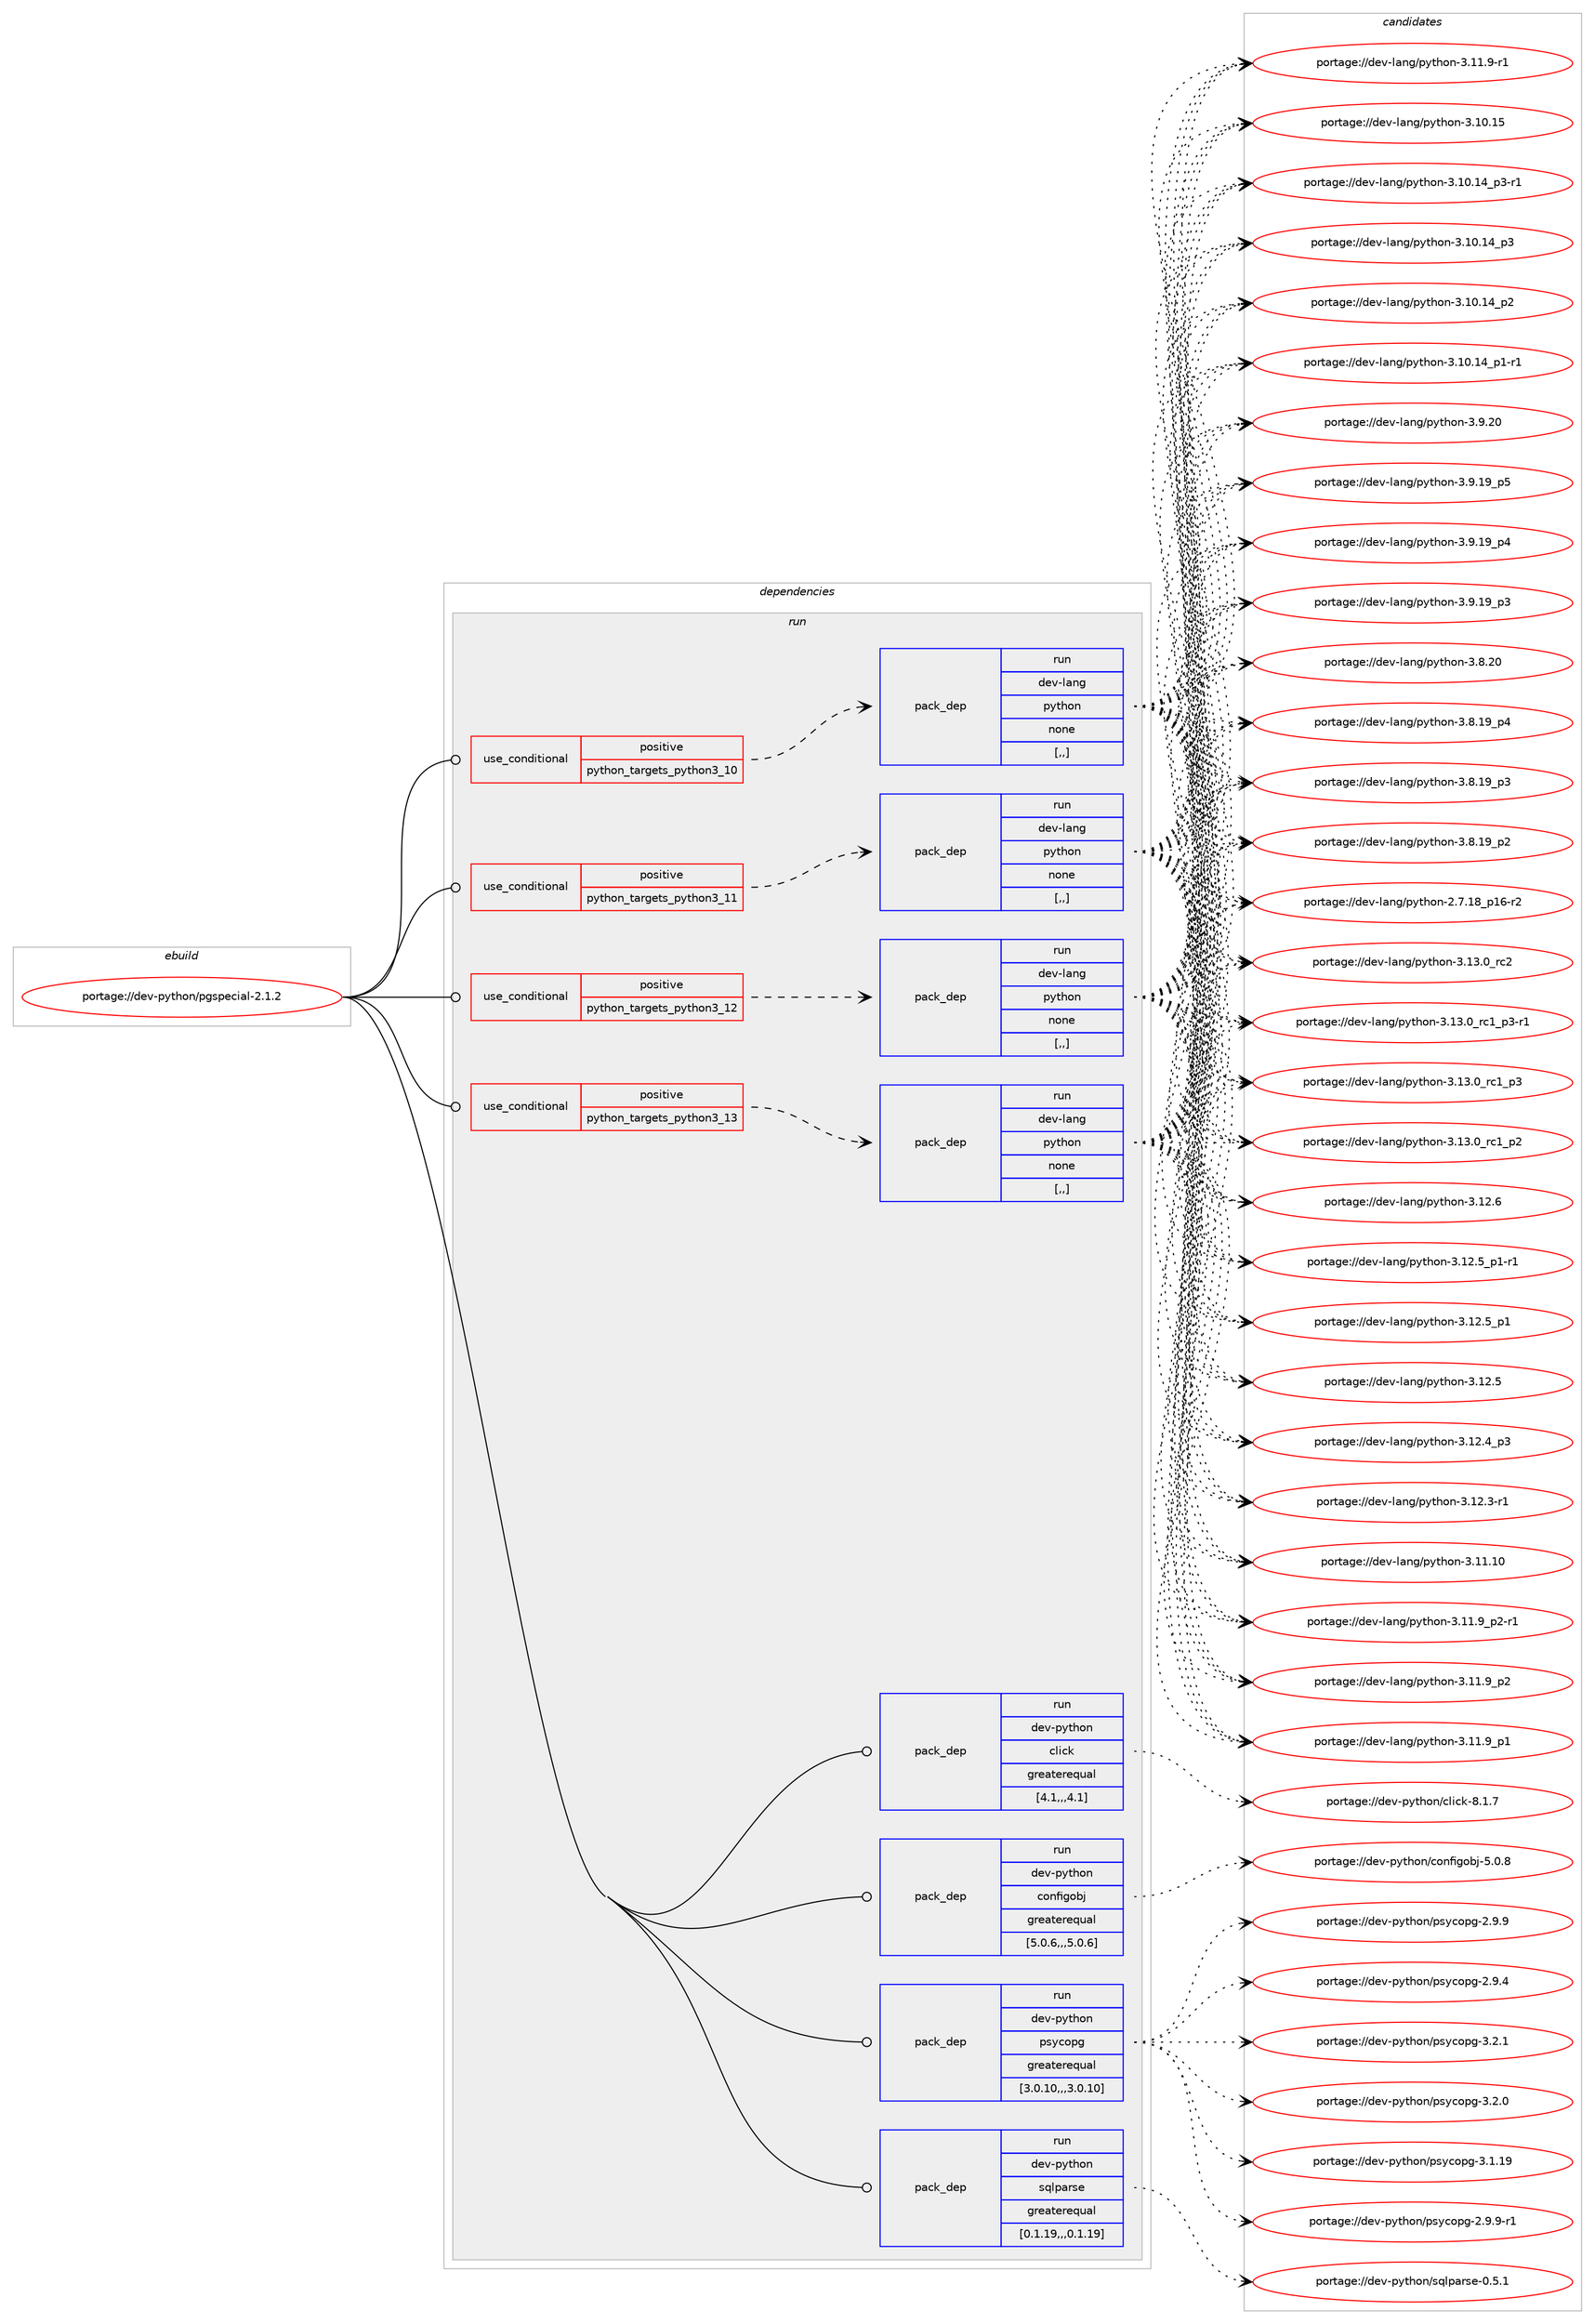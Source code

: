 digraph prolog {

# *************
# Graph options
# *************

newrank=true;
concentrate=true;
compound=true;
graph [rankdir=LR,fontname=Helvetica,fontsize=10,ranksep=1.5];#, ranksep=2.5, nodesep=0.2];
edge  [arrowhead=vee];
node  [fontname=Helvetica,fontsize=10];

# **********
# The ebuild
# **********

subgraph cluster_leftcol {
color=gray;
label=<<i>ebuild</i>>;
id [label="portage://dev-python/pgspecial-2.1.2", color=red, width=4, href="../dev-python/pgspecial-2.1.2.svg"];
}

# ****************
# The dependencies
# ****************

subgraph cluster_midcol {
color=gray;
label=<<i>dependencies</i>>;
subgraph cluster_compile {
fillcolor="#eeeeee";
style=filled;
label=<<i>compile</i>>;
}
subgraph cluster_compileandrun {
fillcolor="#eeeeee";
style=filled;
label=<<i>compile and run</i>>;
}
subgraph cluster_run {
fillcolor="#eeeeee";
style=filled;
label=<<i>run</i>>;
subgraph cond166264 {
dependency648629 [label=<<TABLE BORDER="0" CELLBORDER="1" CELLSPACING="0" CELLPADDING="4"><TR><TD ROWSPAN="3" CELLPADDING="10">use_conditional</TD></TR><TR><TD>positive</TD></TR><TR><TD>python_targets_python3_10</TD></TR></TABLE>>, shape=none, color=red];
subgraph pack477544 {
dependency648630 [label=<<TABLE BORDER="0" CELLBORDER="1" CELLSPACING="0" CELLPADDING="4" WIDTH="220"><TR><TD ROWSPAN="6" CELLPADDING="30">pack_dep</TD></TR><TR><TD WIDTH="110">run</TD></TR><TR><TD>dev-lang</TD></TR><TR><TD>python</TD></TR><TR><TD>none</TD></TR><TR><TD>[,,]</TD></TR></TABLE>>, shape=none, color=blue];
}
dependency648629:e -> dependency648630:w [weight=20,style="dashed",arrowhead="vee"];
}
id:e -> dependency648629:w [weight=20,style="solid",arrowhead="odot"];
subgraph cond166265 {
dependency648631 [label=<<TABLE BORDER="0" CELLBORDER="1" CELLSPACING="0" CELLPADDING="4"><TR><TD ROWSPAN="3" CELLPADDING="10">use_conditional</TD></TR><TR><TD>positive</TD></TR><TR><TD>python_targets_python3_11</TD></TR></TABLE>>, shape=none, color=red];
subgraph pack477545 {
dependency648632 [label=<<TABLE BORDER="0" CELLBORDER="1" CELLSPACING="0" CELLPADDING="4" WIDTH="220"><TR><TD ROWSPAN="6" CELLPADDING="30">pack_dep</TD></TR><TR><TD WIDTH="110">run</TD></TR><TR><TD>dev-lang</TD></TR><TR><TD>python</TD></TR><TR><TD>none</TD></TR><TR><TD>[,,]</TD></TR></TABLE>>, shape=none, color=blue];
}
dependency648631:e -> dependency648632:w [weight=20,style="dashed",arrowhead="vee"];
}
id:e -> dependency648631:w [weight=20,style="solid",arrowhead="odot"];
subgraph cond166266 {
dependency648633 [label=<<TABLE BORDER="0" CELLBORDER="1" CELLSPACING="0" CELLPADDING="4"><TR><TD ROWSPAN="3" CELLPADDING="10">use_conditional</TD></TR><TR><TD>positive</TD></TR><TR><TD>python_targets_python3_12</TD></TR></TABLE>>, shape=none, color=red];
subgraph pack477546 {
dependency648634 [label=<<TABLE BORDER="0" CELLBORDER="1" CELLSPACING="0" CELLPADDING="4" WIDTH="220"><TR><TD ROWSPAN="6" CELLPADDING="30">pack_dep</TD></TR><TR><TD WIDTH="110">run</TD></TR><TR><TD>dev-lang</TD></TR><TR><TD>python</TD></TR><TR><TD>none</TD></TR><TR><TD>[,,]</TD></TR></TABLE>>, shape=none, color=blue];
}
dependency648633:e -> dependency648634:w [weight=20,style="dashed",arrowhead="vee"];
}
id:e -> dependency648633:w [weight=20,style="solid",arrowhead="odot"];
subgraph cond166267 {
dependency648635 [label=<<TABLE BORDER="0" CELLBORDER="1" CELLSPACING="0" CELLPADDING="4"><TR><TD ROWSPAN="3" CELLPADDING="10">use_conditional</TD></TR><TR><TD>positive</TD></TR><TR><TD>python_targets_python3_13</TD></TR></TABLE>>, shape=none, color=red];
subgraph pack477547 {
dependency648636 [label=<<TABLE BORDER="0" CELLBORDER="1" CELLSPACING="0" CELLPADDING="4" WIDTH="220"><TR><TD ROWSPAN="6" CELLPADDING="30">pack_dep</TD></TR><TR><TD WIDTH="110">run</TD></TR><TR><TD>dev-lang</TD></TR><TR><TD>python</TD></TR><TR><TD>none</TD></TR><TR><TD>[,,]</TD></TR></TABLE>>, shape=none, color=blue];
}
dependency648635:e -> dependency648636:w [weight=20,style="dashed",arrowhead="vee"];
}
id:e -> dependency648635:w [weight=20,style="solid",arrowhead="odot"];
subgraph pack477548 {
dependency648637 [label=<<TABLE BORDER="0" CELLBORDER="1" CELLSPACING="0" CELLPADDING="4" WIDTH="220"><TR><TD ROWSPAN="6" CELLPADDING="30">pack_dep</TD></TR><TR><TD WIDTH="110">run</TD></TR><TR><TD>dev-python</TD></TR><TR><TD>click</TD></TR><TR><TD>greaterequal</TD></TR><TR><TD>[4.1,,,4.1]</TD></TR></TABLE>>, shape=none, color=blue];
}
id:e -> dependency648637:w [weight=20,style="solid",arrowhead="odot"];
subgraph pack477549 {
dependency648638 [label=<<TABLE BORDER="0" CELLBORDER="1" CELLSPACING="0" CELLPADDING="4" WIDTH="220"><TR><TD ROWSPAN="6" CELLPADDING="30">pack_dep</TD></TR><TR><TD WIDTH="110">run</TD></TR><TR><TD>dev-python</TD></TR><TR><TD>configobj</TD></TR><TR><TD>greaterequal</TD></TR><TR><TD>[5.0.6,,,5.0.6]</TD></TR></TABLE>>, shape=none, color=blue];
}
id:e -> dependency648638:w [weight=20,style="solid",arrowhead="odot"];
subgraph pack477550 {
dependency648639 [label=<<TABLE BORDER="0" CELLBORDER="1" CELLSPACING="0" CELLPADDING="4" WIDTH="220"><TR><TD ROWSPAN="6" CELLPADDING="30">pack_dep</TD></TR><TR><TD WIDTH="110">run</TD></TR><TR><TD>dev-python</TD></TR><TR><TD>psycopg</TD></TR><TR><TD>greaterequal</TD></TR><TR><TD>[3.0.10,,,3.0.10]</TD></TR></TABLE>>, shape=none, color=blue];
}
id:e -> dependency648639:w [weight=20,style="solid",arrowhead="odot"];
subgraph pack477551 {
dependency648640 [label=<<TABLE BORDER="0" CELLBORDER="1" CELLSPACING="0" CELLPADDING="4" WIDTH="220"><TR><TD ROWSPAN="6" CELLPADDING="30">pack_dep</TD></TR><TR><TD WIDTH="110">run</TD></TR><TR><TD>dev-python</TD></TR><TR><TD>sqlparse</TD></TR><TR><TD>greaterequal</TD></TR><TR><TD>[0.1.19,,,0.1.19]</TD></TR></TABLE>>, shape=none, color=blue];
}
id:e -> dependency648640:w [weight=20,style="solid",arrowhead="odot"];
}
}

# **************
# The candidates
# **************

subgraph cluster_choices {
rank=same;
color=gray;
label=<<i>candidates</i>>;

subgraph choice477544 {
color=black;
nodesep=1;
choice10010111845108971101034711212111610411111045514649514648951149950 [label="portage://dev-lang/python-3.13.0_rc2", color=red, width=4,href="../dev-lang/python-3.13.0_rc2.svg"];
choice1001011184510897110103471121211161041111104551464951464895114994995112514511449 [label="portage://dev-lang/python-3.13.0_rc1_p3-r1", color=red, width=4,href="../dev-lang/python-3.13.0_rc1_p3-r1.svg"];
choice100101118451089711010347112121116104111110455146495146489511499499511251 [label="portage://dev-lang/python-3.13.0_rc1_p3", color=red, width=4,href="../dev-lang/python-3.13.0_rc1_p3.svg"];
choice100101118451089711010347112121116104111110455146495146489511499499511250 [label="portage://dev-lang/python-3.13.0_rc1_p2", color=red, width=4,href="../dev-lang/python-3.13.0_rc1_p2.svg"];
choice10010111845108971101034711212111610411111045514649504654 [label="portage://dev-lang/python-3.12.6", color=red, width=4,href="../dev-lang/python-3.12.6.svg"];
choice1001011184510897110103471121211161041111104551464950465395112494511449 [label="portage://dev-lang/python-3.12.5_p1-r1", color=red, width=4,href="../dev-lang/python-3.12.5_p1-r1.svg"];
choice100101118451089711010347112121116104111110455146495046539511249 [label="portage://dev-lang/python-3.12.5_p1", color=red, width=4,href="../dev-lang/python-3.12.5_p1.svg"];
choice10010111845108971101034711212111610411111045514649504653 [label="portage://dev-lang/python-3.12.5", color=red, width=4,href="../dev-lang/python-3.12.5.svg"];
choice100101118451089711010347112121116104111110455146495046529511251 [label="portage://dev-lang/python-3.12.4_p3", color=red, width=4,href="../dev-lang/python-3.12.4_p3.svg"];
choice100101118451089711010347112121116104111110455146495046514511449 [label="portage://dev-lang/python-3.12.3-r1", color=red, width=4,href="../dev-lang/python-3.12.3-r1.svg"];
choice1001011184510897110103471121211161041111104551464949464948 [label="portage://dev-lang/python-3.11.10", color=red, width=4,href="../dev-lang/python-3.11.10.svg"];
choice1001011184510897110103471121211161041111104551464949465795112504511449 [label="portage://dev-lang/python-3.11.9_p2-r1", color=red, width=4,href="../dev-lang/python-3.11.9_p2-r1.svg"];
choice100101118451089711010347112121116104111110455146494946579511250 [label="portage://dev-lang/python-3.11.9_p2", color=red, width=4,href="../dev-lang/python-3.11.9_p2.svg"];
choice100101118451089711010347112121116104111110455146494946579511249 [label="portage://dev-lang/python-3.11.9_p1", color=red, width=4,href="../dev-lang/python-3.11.9_p1.svg"];
choice100101118451089711010347112121116104111110455146494946574511449 [label="portage://dev-lang/python-3.11.9-r1", color=red, width=4,href="../dev-lang/python-3.11.9-r1.svg"];
choice1001011184510897110103471121211161041111104551464948464953 [label="portage://dev-lang/python-3.10.15", color=red, width=4,href="../dev-lang/python-3.10.15.svg"];
choice100101118451089711010347112121116104111110455146494846495295112514511449 [label="portage://dev-lang/python-3.10.14_p3-r1", color=red, width=4,href="../dev-lang/python-3.10.14_p3-r1.svg"];
choice10010111845108971101034711212111610411111045514649484649529511251 [label="portage://dev-lang/python-3.10.14_p3", color=red, width=4,href="../dev-lang/python-3.10.14_p3.svg"];
choice10010111845108971101034711212111610411111045514649484649529511250 [label="portage://dev-lang/python-3.10.14_p2", color=red, width=4,href="../dev-lang/python-3.10.14_p2.svg"];
choice100101118451089711010347112121116104111110455146494846495295112494511449 [label="portage://dev-lang/python-3.10.14_p1-r1", color=red, width=4,href="../dev-lang/python-3.10.14_p1-r1.svg"];
choice10010111845108971101034711212111610411111045514657465048 [label="portage://dev-lang/python-3.9.20", color=red, width=4,href="../dev-lang/python-3.9.20.svg"];
choice100101118451089711010347112121116104111110455146574649579511253 [label="portage://dev-lang/python-3.9.19_p5", color=red, width=4,href="../dev-lang/python-3.9.19_p5.svg"];
choice100101118451089711010347112121116104111110455146574649579511252 [label="portage://dev-lang/python-3.9.19_p4", color=red, width=4,href="../dev-lang/python-3.9.19_p4.svg"];
choice100101118451089711010347112121116104111110455146574649579511251 [label="portage://dev-lang/python-3.9.19_p3", color=red, width=4,href="../dev-lang/python-3.9.19_p3.svg"];
choice10010111845108971101034711212111610411111045514656465048 [label="portage://dev-lang/python-3.8.20", color=red, width=4,href="../dev-lang/python-3.8.20.svg"];
choice100101118451089711010347112121116104111110455146564649579511252 [label="portage://dev-lang/python-3.8.19_p4", color=red, width=4,href="../dev-lang/python-3.8.19_p4.svg"];
choice100101118451089711010347112121116104111110455146564649579511251 [label="portage://dev-lang/python-3.8.19_p3", color=red, width=4,href="../dev-lang/python-3.8.19_p3.svg"];
choice100101118451089711010347112121116104111110455146564649579511250 [label="portage://dev-lang/python-3.8.19_p2", color=red, width=4,href="../dev-lang/python-3.8.19_p2.svg"];
choice100101118451089711010347112121116104111110455046554649569511249544511450 [label="portage://dev-lang/python-2.7.18_p16-r2", color=red, width=4,href="../dev-lang/python-2.7.18_p16-r2.svg"];
dependency648630:e -> choice10010111845108971101034711212111610411111045514649514648951149950:w [style=dotted,weight="100"];
dependency648630:e -> choice1001011184510897110103471121211161041111104551464951464895114994995112514511449:w [style=dotted,weight="100"];
dependency648630:e -> choice100101118451089711010347112121116104111110455146495146489511499499511251:w [style=dotted,weight="100"];
dependency648630:e -> choice100101118451089711010347112121116104111110455146495146489511499499511250:w [style=dotted,weight="100"];
dependency648630:e -> choice10010111845108971101034711212111610411111045514649504654:w [style=dotted,weight="100"];
dependency648630:e -> choice1001011184510897110103471121211161041111104551464950465395112494511449:w [style=dotted,weight="100"];
dependency648630:e -> choice100101118451089711010347112121116104111110455146495046539511249:w [style=dotted,weight="100"];
dependency648630:e -> choice10010111845108971101034711212111610411111045514649504653:w [style=dotted,weight="100"];
dependency648630:e -> choice100101118451089711010347112121116104111110455146495046529511251:w [style=dotted,weight="100"];
dependency648630:e -> choice100101118451089711010347112121116104111110455146495046514511449:w [style=dotted,weight="100"];
dependency648630:e -> choice1001011184510897110103471121211161041111104551464949464948:w [style=dotted,weight="100"];
dependency648630:e -> choice1001011184510897110103471121211161041111104551464949465795112504511449:w [style=dotted,weight="100"];
dependency648630:e -> choice100101118451089711010347112121116104111110455146494946579511250:w [style=dotted,weight="100"];
dependency648630:e -> choice100101118451089711010347112121116104111110455146494946579511249:w [style=dotted,weight="100"];
dependency648630:e -> choice100101118451089711010347112121116104111110455146494946574511449:w [style=dotted,weight="100"];
dependency648630:e -> choice1001011184510897110103471121211161041111104551464948464953:w [style=dotted,weight="100"];
dependency648630:e -> choice100101118451089711010347112121116104111110455146494846495295112514511449:w [style=dotted,weight="100"];
dependency648630:e -> choice10010111845108971101034711212111610411111045514649484649529511251:w [style=dotted,weight="100"];
dependency648630:e -> choice10010111845108971101034711212111610411111045514649484649529511250:w [style=dotted,weight="100"];
dependency648630:e -> choice100101118451089711010347112121116104111110455146494846495295112494511449:w [style=dotted,weight="100"];
dependency648630:e -> choice10010111845108971101034711212111610411111045514657465048:w [style=dotted,weight="100"];
dependency648630:e -> choice100101118451089711010347112121116104111110455146574649579511253:w [style=dotted,weight="100"];
dependency648630:e -> choice100101118451089711010347112121116104111110455146574649579511252:w [style=dotted,weight="100"];
dependency648630:e -> choice100101118451089711010347112121116104111110455146574649579511251:w [style=dotted,weight="100"];
dependency648630:e -> choice10010111845108971101034711212111610411111045514656465048:w [style=dotted,weight="100"];
dependency648630:e -> choice100101118451089711010347112121116104111110455146564649579511252:w [style=dotted,weight="100"];
dependency648630:e -> choice100101118451089711010347112121116104111110455146564649579511251:w [style=dotted,weight="100"];
dependency648630:e -> choice100101118451089711010347112121116104111110455146564649579511250:w [style=dotted,weight="100"];
dependency648630:e -> choice100101118451089711010347112121116104111110455046554649569511249544511450:w [style=dotted,weight="100"];
}
subgraph choice477545 {
color=black;
nodesep=1;
choice10010111845108971101034711212111610411111045514649514648951149950 [label="portage://dev-lang/python-3.13.0_rc2", color=red, width=4,href="../dev-lang/python-3.13.0_rc2.svg"];
choice1001011184510897110103471121211161041111104551464951464895114994995112514511449 [label="portage://dev-lang/python-3.13.0_rc1_p3-r1", color=red, width=4,href="../dev-lang/python-3.13.0_rc1_p3-r1.svg"];
choice100101118451089711010347112121116104111110455146495146489511499499511251 [label="portage://dev-lang/python-3.13.0_rc1_p3", color=red, width=4,href="../dev-lang/python-3.13.0_rc1_p3.svg"];
choice100101118451089711010347112121116104111110455146495146489511499499511250 [label="portage://dev-lang/python-3.13.0_rc1_p2", color=red, width=4,href="../dev-lang/python-3.13.0_rc1_p2.svg"];
choice10010111845108971101034711212111610411111045514649504654 [label="portage://dev-lang/python-3.12.6", color=red, width=4,href="../dev-lang/python-3.12.6.svg"];
choice1001011184510897110103471121211161041111104551464950465395112494511449 [label="portage://dev-lang/python-3.12.5_p1-r1", color=red, width=4,href="../dev-lang/python-3.12.5_p1-r1.svg"];
choice100101118451089711010347112121116104111110455146495046539511249 [label="portage://dev-lang/python-3.12.5_p1", color=red, width=4,href="../dev-lang/python-3.12.5_p1.svg"];
choice10010111845108971101034711212111610411111045514649504653 [label="portage://dev-lang/python-3.12.5", color=red, width=4,href="../dev-lang/python-3.12.5.svg"];
choice100101118451089711010347112121116104111110455146495046529511251 [label="portage://dev-lang/python-3.12.4_p3", color=red, width=4,href="../dev-lang/python-3.12.4_p3.svg"];
choice100101118451089711010347112121116104111110455146495046514511449 [label="portage://dev-lang/python-3.12.3-r1", color=red, width=4,href="../dev-lang/python-3.12.3-r1.svg"];
choice1001011184510897110103471121211161041111104551464949464948 [label="portage://dev-lang/python-3.11.10", color=red, width=4,href="../dev-lang/python-3.11.10.svg"];
choice1001011184510897110103471121211161041111104551464949465795112504511449 [label="portage://dev-lang/python-3.11.9_p2-r1", color=red, width=4,href="../dev-lang/python-3.11.9_p2-r1.svg"];
choice100101118451089711010347112121116104111110455146494946579511250 [label="portage://dev-lang/python-3.11.9_p2", color=red, width=4,href="../dev-lang/python-3.11.9_p2.svg"];
choice100101118451089711010347112121116104111110455146494946579511249 [label="portage://dev-lang/python-3.11.9_p1", color=red, width=4,href="../dev-lang/python-3.11.9_p1.svg"];
choice100101118451089711010347112121116104111110455146494946574511449 [label="portage://dev-lang/python-3.11.9-r1", color=red, width=4,href="../dev-lang/python-3.11.9-r1.svg"];
choice1001011184510897110103471121211161041111104551464948464953 [label="portage://dev-lang/python-3.10.15", color=red, width=4,href="../dev-lang/python-3.10.15.svg"];
choice100101118451089711010347112121116104111110455146494846495295112514511449 [label="portage://dev-lang/python-3.10.14_p3-r1", color=red, width=4,href="../dev-lang/python-3.10.14_p3-r1.svg"];
choice10010111845108971101034711212111610411111045514649484649529511251 [label="portage://dev-lang/python-3.10.14_p3", color=red, width=4,href="../dev-lang/python-3.10.14_p3.svg"];
choice10010111845108971101034711212111610411111045514649484649529511250 [label="portage://dev-lang/python-3.10.14_p2", color=red, width=4,href="../dev-lang/python-3.10.14_p2.svg"];
choice100101118451089711010347112121116104111110455146494846495295112494511449 [label="portage://dev-lang/python-3.10.14_p1-r1", color=red, width=4,href="../dev-lang/python-3.10.14_p1-r1.svg"];
choice10010111845108971101034711212111610411111045514657465048 [label="portage://dev-lang/python-3.9.20", color=red, width=4,href="../dev-lang/python-3.9.20.svg"];
choice100101118451089711010347112121116104111110455146574649579511253 [label="portage://dev-lang/python-3.9.19_p5", color=red, width=4,href="../dev-lang/python-3.9.19_p5.svg"];
choice100101118451089711010347112121116104111110455146574649579511252 [label="portage://dev-lang/python-3.9.19_p4", color=red, width=4,href="../dev-lang/python-3.9.19_p4.svg"];
choice100101118451089711010347112121116104111110455146574649579511251 [label="portage://dev-lang/python-3.9.19_p3", color=red, width=4,href="../dev-lang/python-3.9.19_p3.svg"];
choice10010111845108971101034711212111610411111045514656465048 [label="portage://dev-lang/python-3.8.20", color=red, width=4,href="../dev-lang/python-3.8.20.svg"];
choice100101118451089711010347112121116104111110455146564649579511252 [label="portage://dev-lang/python-3.8.19_p4", color=red, width=4,href="../dev-lang/python-3.8.19_p4.svg"];
choice100101118451089711010347112121116104111110455146564649579511251 [label="portage://dev-lang/python-3.8.19_p3", color=red, width=4,href="../dev-lang/python-3.8.19_p3.svg"];
choice100101118451089711010347112121116104111110455146564649579511250 [label="portage://dev-lang/python-3.8.19_p2", color=red, width=4,href="../dev-lang/python-3.8.19_p2.svg"];
choice100101118451089711010347112121116104111110455046554649569511249544511450 [label="portage://dev-lang/python-2.7.18_p16-r2", color=red, width=4,href="../dev-lang/python-2.7.18_p16-r2.svg"];
dependency648632:e -> choice10010111845108971101034711212111610411111045514649514648951149950:w [style=dotted,weight="100"];
dependency648632:e -> choice1001011184510897110103471121211161041111104551464951464895114994995112514511449:w [style=dotted,weight="100"];
dependency648632:e -> choice100101118451089711010347112121116104111110455146495146489511499499511251:w [style=dotted,weight="100"];
dependency648632:e -> choice100101118451089711010347112121116104111110455146495146489511499499511250:w [style=dotted,weight="100"];
dependency648632:e -> choice10010111845108971101034711212111610411111045514649504654:w [style=dotted,weight="100"];
dependency648632:e -> choice1001011184510897110103471121211161041111104551464950465395112494511449:w [style=dotted,weight="100"];
dependency648632:e -> choice100101118451089711010347112121116104111110455146495046539511249:w [style=dotted,weight="100"];
dependency648632:e -> choice10010111845108971101034711212111610411111045514649504653:w [style=dotted,weight="100"];
dependency648632:e -> choice100101118451089711010347112121116104111110455146495046529511251:w [style=dotted,weight="100"];
dependency648632:e -> choice100101118451089711010347112121116104111110455146495046514511449:w [style=dotted,weight="100"];
dependency648632:e -> choice1001011184510897110103471121211161041111104551464949464948:w [style=dotted,weight="100"];
dependency648632:e -> choice1001011184510897110103471121211161041111104551464949465795112504511449:w [style=dotted,weight="100"];
dependency648632:e -> choice100101118451089711010347112121116104111110455146494946579511250:w [style=dotted,weight="100"];
dependency648632:e -> choice100101118451089711010347112121116104111110455146494946579511249:w [style=dotted,weight="100"];
dependency648632:e -> choice100101118451089711010347112121116104111110455146494946574511449:w [style=dotted,weight="100"];
dependency648632:e -> choice1001011184510897110103471121211161041111104551464948464953:w [style=dotted,weight="100"];
dependency648632:e -> choice100101118451089711010347112121116104111110455146494846495295112514511449:w [style=dotted,weight="100"];
dependency648632:e -> choice10010111845108971101034711212111610411111045514649484649529511251:w [style=dotted,weight="100"];
dependency648632:e -> choice10010111845108971101034711212111610411111045514649484649529511250:w [style=dotted,weight="100"];
dependency648632:e -> choice100101118451089711010347112121116104111110455146494846495295112494511449:w [style=dotted,weight="100"];
dependency648632:e -> choice10010111845108971101034711212111610411111045514657465048:w [style=dotted,weight="100"];
dependency648632:e -> choice100101118451089711010347112121116104111110455146574649579511253:w [style=dotted,weight="100"];
dependency648632:e -> choice100101118451089711010347112121116104111110455146574649579511252:w [style=dotted,weight="100"];
dependency648632:e -> choice100101118451089711010347112121116104111110455146574649579511251:w [style=dotted,weight="100"];
dependency648632:e -> choice10010111845108971101034711212111610411111045514656465048:w [style=dotted,weight="100"];
dependency648632:e -> choice100101118451089711010347112121116104111110455146564649579511252:w [style=dotted,weight="100"];
dependency648632:e -> choice100101118451089711010347112121116104111110455146564649579511251:w [style=dotted,weight="100"];
dependency648632:e -> choice100101118451089711010347112121116104111110455146564649579511250:w [style=dotted,weight="100"];
dependency648632:e -> choice100101118451089711010347112121116104111110455046554649569511249544511450:w [style=dotted,weight="100"];
}
subgraph choice477546 {
color=black;
nodesep=1;
choice10010111845108971101034711212111610411111045514649514648951149950 [label="portage://dev-lang/python-3.13.0_rc2", color=red, width=4,href="../dev-lang/python-3.13.0_rc2.svg"];
choice1001011184510897110103471121211161041111104551464951464895114994995112514511449 [label="portage://dev-lang/python-3.13.0_rc1_p3-r1", color=red, width=4,href="../dev-lang/python-3.13.0_rc1_p3-r1.svg"];
choice100101118451089711010347112121116104111110455146495146489511499499511251 [label="portage://dev-lang/python-3.13.0_rc1_p3", color=red, width=4,href="../dev-lang/python-3.13.0_rc1_p3.svg"];
choice100101118451089711010347112121116104111110455146495146489511499499511250 [label="portage://dev-lang/python-3.13.0_rc1_p2", color=red, width=4,href="../dev-lang/python-3.13.0_rc1_p2.svg"];
choice10010111845108971101034711212111610411111045514649504654 [label="portage://dev-lang/python-3.12.6", color=red, width=4,href="../dev-lang/python-3.12.6.svg"];
choice1001011184510897110103471121211161041111104551464950465395112494511449 [label="portage://dev-lang/python-3.12.5_p1-r1", color=red, width=4,href="../dev-lang/python-3.12.5_p1-r1.svg"];
choice100101118451089711010347112121116104111110455146495046539511249 [label="portage://dev-lang/python-3.12.5_p1", color=red, width=4,href="../dev-lang/python-3.12.5_p1.svg"];
choice10010111845108971101034711212111610411111045514649504653 [label="portage://dev-lang/python-3.12.5", color=red, width=4,href="../dev-lang/python-3.12.5.svg"];
choice100101118451089711010347112121116104111110455146495046529511251 [label="portage://dev-lang/python-3.12.4_p3", color=red, width=4,href="../dev-lang/python-3.12.4_p3.svg"];
choice100101118451089711010347112121116104111110455146495046514511449 [label="portage://dev-lang/python-3.12.3-r1", color=red, width=4,href="../dev-lang/python-3.12.3-r1.svg"];
choice1001011184510897110103471121211161041111104551464949464948 [label="portage://dev-lang/python-3.11.10", color=red, width=4,href="../dev-lang/python-3.11.10.svg"];
choice1001011184510897110103471121211161041111104551464949465795112504511449 [label="portage://dev-lang/python-3.11.9_p2-r1", color=red, width=4,href="../dev-lang/python-3.11.9_p2-r1.svg"];
choice100101118451089711010347112121116104111110455146494946579511250 [label="portage://dev-lang/python-3.11.9_p2", color=red, width=4,href="../dev-lang/python-3.11.9_p2.svg"];
choice100101118451089711010347112121116104111110455146494946579511249 [label="portage://dev-lang/python-3.11.9_p1", color=red, width=4,href="../dev-lang/python-3.11.9_p1.svg"];
choice100101118451089711010347112121116104111110455146494946574511449 [label="portage://dev-lang/python-3.11.9-r1", color=red, width=4,href="../dev-lang/python-3.11.9-r1.svg"];
choice1001011184510897110103471121211161041111104551464948464953 [label="portage://dev-lang/python-3.10.15", color=red, width=4,href="../dev-lang/python-3.10.15.svg"];
choice100101118451089711010347112121116104111110455146494846495295112514511449 [label="portage://dev-lang/python-3.10.14_p3-r1", color=red, width=4,href="../dev-lang/python-3.10.14_p3-r1.svg"];
choice10010111845108971101034711212111610411111045514649484649529511251 [label="portage://dev-lang/python-3.10.14_p3", color=red, width=4,href="../dev-lang/python-3.10.14_p3.svg"];
choice10010111845108971101034711212111610411111045514649484649529511250 [label="portage://dev-lang/python-3.10.14_p2", color=red, width=4,href="../dev-lang/python-3.10.14_p2.svg"];
choice100101118451089711010347112121116104111110455146494846495295112494511449 [label="portage://dev-lang/python-3.10.14_p1-r1", color=red, width=4,href="../dev-lang/python-3.10.14_p1-r1.svg"];
choice10010111845108971101034711212111610411111045514657465048 [label="portage://dev-lang/python-3.9.20", color=red, width=4,href="../dev-lang/python-3.9.20.svg"];
choice100101118451089711010347112121116104111110455146574649579511253 [label="portage://dev-lang/python-3.9.19_p5", color=red, width=4,href="../dev-lang/python-3.9.19_p5.svg"];
choice100101118451089711010347112121116104111110455146574649579511252 [label="portage://dev-lang/python-3.9.19_p4", color=red, width=4,href="../dev-lang/python-3.9.19_p4.svg"];
choice100101118451089711010347112121116104111110455146574649579511251 [label="portage://dev-lang/python-3.9.19_p3", color=red, width=4,href="../dev-lang/python-3.9.19_p3.svg"];
choice10010111845108971101034711212111610411111045514656465048 [label="portage://dev-lang/python-3.8.20", color=red, width=4,href="../dev-lang/python-3.8.20.svg"];
choice100101118451089711010347112121116104111110455146564649579511252 [label="portage://dev-lang/python-3.8.19_p4", color=red, width=4,href="../dev-lang/python-3.8.19_p4.svg"];
choice100101118451089711010347112121116104111110455146564649579511251 [label="portage://dev-lang/python-3.8.19_p3", color=red, width=4,href="../dev-lang/python-3.8.19_p3.svg"];
choice100101118451089711010347112121116104111110455146564649579511250 [label="portage://dev-lang/python-3.8.19_p2", color=red, width=4,href="../dev-lang/python-3.8.19_p2.svg"];
choice100101118451089711010347112121116104111110455046554649569511249544511450 [label="portage://dev-lang/python-2.7.18_p16-r2", color=red, width=4,href="../dev-lang/python-2.7.18_p16-r2.svg"];
dependency648634:e -> choice10010111845108971101034711212111610411111045514649514648951149950:w [style=dotted,weight="100"];
dependency648634:e -> choice1001011184510897110103471121211161041111104551464951464895114994995112514511449:w [style=dotted,weight="100"];
dependency648634:e -> choice100101118451089711010347112121116104111110455146495146489511499499511251:w [style=dotted,weight="100"];
dependency648634:e -> choice100101118451089711010347112121116104111110455146495146489511499499511250:w [style=dotted,weight="100"];
dependency648634:e -> choice10010111845108971101034711212111610411111045514649504654:w [style=dotted,weight="100"];
dependency648634:e -> choice1001011184510897110103471121211161041111104551464950465395112494511449:w [style=dotted,weight="100"];
dependency648634:e -> choice100101118451089711010347112121116104111110455146495046539511249:w [style=dotted,weight="100"];
dependency648634:e -> choice10010111845108971101034711212111610411111045514649504653:w [style=dotted,weight="100"];
dependency648634:e -> choice100101118451089711010347112121116104111110455146495046529511251:w [style=dotted,weight="100"];
dependency648634:e -> choice100101118451089711010347112121116104111110455146495046514511449:w [style=dotted,weight="100"];
dependency648634:e -> choice1001011184510897110103471121211161041111104551464949464948:w [style=dotted,weight="100"];
dependency648634:e -> choice1001011184510897110103471121211161041111104551464949465795112504511449:w [style=dotted,weight="100"];
dependency648634:e -> choice100101118451089711010347112121116104111110455146494946579511250:w [style=dotted,weight="100"];
dependency648634:e -> choice100101118451089711010347112121116104111110455146494946579511249:w [style=dotted,weight="100"];
dependency648634:e -> choice100101118451089711010347112121116104111110455146494946574511449:w [style=dotted,weight="100"];
dependency648634:e -> choice1001011184510897110103471121211161041111104551464948464953:w [style=dotted,weight="100"];
dependency648634:e -> choice100101118451089711010347112121116104111110455146494846495295112514511449:w [style=dotted,weight="100"];
dependency648634:e -> choice10010111845108971101034711212111610411111045514649484649529511251:w [style=dotted,weight="100"];
dependency648634:e -> choice10010111845108971101034711212111610411111045514649484649529511250:w [style=dotted,weight="100"];
dependency648634:e -> choice100101118451089711010347112121116104111110455146494846495295112494511449:w [style=dotted,weight="100"];
dependency648634:e -> choice10010111845108971101034711212111610411111045514657465048:w [style=dotted,weight="100"];
dependency648634:e -> choice100101118451089711010347112121116104111110455146574649579511253:w [style=dotted,weight="100"];
dependency648634:e -> choice100101118451089711010347112121116104111110455146574649579511252:w [style=dotted,weight="100"];
dependency648634:e -> choice100101118451089711010347112121116104111110455146574649579511251:w [style=dotted,weight="100"];
dependency648634:e -> choice10010111845108971101034711212111610411111045514656465048:w [style=dotted,weight="100"];
dependency648634:e -> choice100101118451089711010347112121116104111110455146564649579511252:w [style=dotted,weight="100"];
dependency648634:e -> choice100101118451089711010347112121116104111110455146564649579511251:w [style=dotted,weight="100"];
dependency648634:e -> choice100101118451089711010347112121116104111110455146564649579511250:w [style=dotted,weight="100"];
dependency648634:e -> choice100101118451089711010347112121116104111110455046554649569511249544511450:w [style=dotted,weight="100"];
}
subgraph choice477547 {
color=black;
nodesep=1;
choice10010111845108971101034711212111610411111045514649514648951149950 [label="portage://dev-lang/python-3.13.0_rc2", color=red, width=4,href="../dev-lang/python-3.13.0_rc2.svg"];
choice1001011184510897110103471121211161041111104551464951464895114994995112514511449 [label="portage://dev-lang/python-3.13.0_rc1_p3-r1", color=red, width=4,href="../dev-lang/python-3.13.0_rc1_p3-r1.svg"];
choice100101118451089711010347112121116104111110455146495146489511499499511251 [label="portage://dev-lang/python-3.13.0_rc1_p3", color=red, width=4,href="../dev-lang/python-3.13.0_rc1_p3.svg"];
choice100101118451089711010347112121116104111110455146495146489511499499511250 [label="portage://dev-lang/python-3.13.0_rc1_p2", color=red, width=4,href="../dev-lang/python-3.13.0_rc1_p2.svg"];
choice10010111845108971101034711212111610411111045514649504654 [label="portage://dev-lang/python-3.12.6", color=red, width=4,href="../dev-lang/python-3.12.6.svg"];
choice1001011184510897110103471121211161041111104551464950465395112494511449 [label="portage://dev-lang/python-3.12.5_p1-r1", color=red, width=4,href="../dev-lang/python-3.12.5_p1-r1.svg"];
choice100101118451089711010347112121116104111110455146495046539511249 [label="portage://dev-lang/python-3.12.5_p1", color=red, width=4,href="../dev-lang/python-3.12.5_p1.svg"];
choice10010111845108971101034711212111610411111045514649504653 [label="portage://dev-lang/python-3.12.5", color=red, width=4,href="../dev-lang/python-3.12.5.svg"];
choice100101118451089711010347112121116104111110455146495046529511251 [label="portage://dev-lang/python-3.12.4_p3", color=red, width=4,href="../dev-lang/python-3.12.4_p3.svg"];
choice100101118451089711010347112121116104111110455146495046514511449 [label="portage://dev-lang/python-3.12.3-r1", color=red, width=4,href="../dev-lang/python-3.12.3-r1.svg"];
choice1001011184510897110103471121211161041111104551464949464948 [label="portage://dev-lang/python-3.11.10", color=red, width=4,href="../dev-lang/python-3.11.10.svg"];
choice1001011184510897110103471121211161041111104551464949465795112504511449 [label="portage://dev-lang/python-3.11.9_p2-r1", color=red, width=4,href="../dev-lang/python-3.11.9_p2-r1.svg"];
choice100101118451089711010347112121116104111110455146494946579511250 [label="portage://dev-lang/python-3.11.9_p2", color=red, width=4,href="../dev-lang/python-3.11.9_p2.svg"];
choice100101118451089711010347112121116104111110455146494946579511249 [label="portage://dev-lang/python-3.11.9_p1", color=red, width=4,href="../dev-lang/python-3.11.9_p1.svg"];
choice100101118451089711010347112121116104111110455146494946574511449 [label="portage://dev-lang/python-3.11.9-r1", color=red, width=4,href="../dev-lang/python-3.11.9-r1.svg"];
choice1001011184510897110103471121211161041111104551464948464953 [label="portage://dev-lang/python-3.10.15", color=red, width=4,href="../dev-lang/python-3.10.15.svg"];
choice100101118451089711010347112121116104111110455146494846495295112514511449 [label="portage://dev-lang/python-3.10.14_p3-r1", color=red, width=4,href="../dev-lang/python-3.10.14_p3-r1.svg"];
choice10010111845108971101034711212111610411111045514649484649529511251 [label="portage://dev-lang/python-3.10.14_p3", color=red, width=4,href="../dev-lang/python-3.10.14_p3.svg"];
choice10010111845108971101034711212111610411111045514649484649529511250 [label="portage://dev-lang/python-3.10.14_p2", color=red, width=4,href="../dev-lang/python-3.10.14_p2.svg"];
choice100101118451089711010347112121116104111110455146494846495295112494511449 [label="portage://dev-lang/python-3.10.14_p1-r1", color=red, width=4,href="../dev-lang/python-3.10.14_p1-r1.svg"];
choice10010111845108971101034711212111610411111045514657465048 [label="portage://dev-lang/python-3.9.20", color=red, width=4,href="../dev-lang/python-3.9.20.svg"];
choice100101118451089711010347112121116104111110455146574649579511253 [label="portage://dev-lang/python-3.9.19_p5", color=red, width=4,href="../dev-lang/python-3.9.19_p5.svg"];
choice100101118451089711010347112121116104111110455146574649579511252 [label="portage://dev-lang/python-3.9.19_p4", color=red, width=4,href="../dev-lang/python-3.9.19_p4.svg"];
choice100101118451089711010347112121116104111110455146574649579511251 [label="portage://dev-lang/python-3.9.19_p3", color=red, width=4,href="../dev-lang/python-3.9.19_p3.svg"];
choice10010111845108971101034711212111610411111045514656465048 [label="portage://dev-lang/python-3.8.20", color=red, width=4,href="../dev-lang/python-3.8.20.svg"];
choice100101118451089711010347112121116104111110455146564649579511252 [label="portage://dev-lang/python-3.8.19_p4", color=red, width=4,href="../dev-lang/python-3.8.19_p4.svg"];
choice100101118451089711010347112121116104111110455146564649579511251 [label="portage://dev-lang/python-3.8.19_p3", color=red, width=4,href="../dev-lang/python-3.8.19_p3.svg"];
choice100101118451089711010347112121116104111110455146564649579511250 [label="portage://dev-lang/python-3.8.19_p2", color=red, width=4,href="../dev-lang/python-3.8.19_p2.svg"];
choice100101118451089711010347112121116104111110455046554649569511249544511450 [label="portage://dev-lang/python-2.7.18_p16-r2", color=red, width=4,href="../dev-lang/python-2.7.18_p16-r2.svg"];
dependency648636:e -> choice10010111845108971101034711212111610411111045514649514648951149950:w [style=dotted,weight="100"];
dependency648636:e -> choice1001011184510897110103471121211161041111104551464951464895114994995112514511449:w [style=dotted,weight="100"];
dependency648636:e -> choice100101118451089711010347112121116104111110455146495146489511499499511251:w [style=dotted,weight="100"];
dependency648636:e -> choice100101118451089711010347112121116104111110455146495146489511499499511250:w [style=dotted,weight="100"];
dependency648636:e -> choice10010111845108971101034711212111610411111045514649504654:w [style=dotted,weight="100"];
dependency648636:e -> choice1001011184510897110103471121211161041111104551464950465395112494511449:w [style=dotted,weight="100"];
dependency648636:e -> choice100101118451089711010347112121116104111110455146495046539511249:w [style=dotted,weight="100"];
dependency648636:e -> choice10010111845108971101034711212111610411111045514649504653:w [style=dotted,weight="100"];
dependency648636:e -> choice100101118451089711010347112121116104111110455146495046529511251:w [style=dotted,weight="100"];
dependency648636:e -> choice100101118451089711010347112121116104111110455146495046514511449:w [style=dotted,weight="100"];
dependency648636:e -> choice1001011184510897110103471121211161041111104551464949464948:w [style=dotted,weight="100"];
dependency648636:e -> choice1001011184510897110103471121211161041111104551464949465795112504511449:w [style=dotted,weight="100"];
dependency648636:e -> choice100101118451089711010347112121116104111110455146494946579511250:w [style=dotted,weight="100"];
dependency648636:e -> choice100101118451089711010347112121116104111110455146494946579511249:w [style=dotted,weight="100"];
dependency648636:e -> choice100101118451089711010347112121116104111110455146494946574511449:w [style=dotted,weight="100"];
dependency648636:e -> choice1001011184510897110103471121211161041111104551464948464953:w [style=dotted,weight="100"];
dependency648636:e -> choice100101118451089711010347112121116104111110455146494846495295112514511449:w [style=dotted,weight="100"];
dependency648636:e -> choice10010111845108971101034711212111610411111045514649484649529511251:w [style=dotted,weight="100"];
dependency648636:e -> choice10010111845108971101034711212111610411111045514649484649529511250:w [style=dotted,weight="100"];
dependency648636:e -> choice100101118451089711010347112121116104111110455146494846495295112494511449:w [style=dotted,weight="100"];
dependency648636:e -> choice10010111845108971101034711212111610411111045514657465048:w [style=dotted,weight="100"];
dependency648636:e -> choice100101118451089711010347112121116104111110455146574649579511253:w [style=dotted,weight="100"];
dependency648636:e -> choice100101118451089711010347112121116104111110455146574649579511252:w [style=dotted,weight="100"];
dependency648636:e -> choice100101118451089711010347112121116104111110455146574649579511251:w [style=dotted,weight="100"];
dependency648636:e -> choice10010111845108971101034711212111610411111045514656465048:w [style=dotted,weight="100"];
dependency648636:e -> choice100101118451089711010347112121116104111110455146564649579511252:w [style=dotted,weight="100"];
dependency648636:e -> choice100101118451089711010347112121116104111110455146564649579511251:w [style=dotted,weight="100"];
dependency648636:e -> choice100101118451089711010347112121116104111110455146564649579511250:w [style=dotted,weight="100"];
dependency648636:e -> choice100101118451089711010347112121116104111110455046554649569511249544511450:w [style=dotted,weight="100"];
}
subgraph choice477548 {
color=black;
nodesep=1;
choice10010111845112121116104111110479910810599107455646494655 [label="portage://dev-python/click-8.1.7", color=red, width=4,href="../dev-python/click-8.1.7.svg"];
dependency648637:e -> choice10010111845112121116104111110479910810599107455646494655:w [style=dotted,weight="100"];
}
subgraph choice477549 {
color=black;
nodesep=1;
choice10010111845112121116104111110479911111010210510311198106455346484656 [label="portage://dev-python/configobj-5.0.8", color=red, width=4,href="../dev-python/configobj-5.0.8.svg"];
dependency648638:e -> choice10010111845112121116104111110479911111010210510311198106455346484656:w [style=dotted,weight="100"];
}
subgraph choice477550 {
color=black;
nodesep=1;
choice100101118451121211161041111104711211512199111112103455146504649 [label="portage://dev-python/psycopg-3.2.1", color=red, width=4,href="../dev-python/psycopg-3.2.1.svg"];
choice100101118451121211161041111104711211512199111112103455146504648 [label="portage://dev-python/psycopg-3.2.0", color=red, width=4,href="../dev-python/psycopg-3.2.0.svg"];
choice10010111845112121116104111110471121151219911111210345514649464957 [label="portage://dev-python/psycopg-3.1.19", color=red, width=4,href="../dev-python/psycopg-3.1.19.svg"];
choice1001011184511212111610411111047112115121991111121034550465746574511449 [label="portage://dev-python/psycopg-2.9.9-r1", color=red, width=4,href="../dev-python/psycopg-2.9.9-r1.svg"];
choice100101118451121211161041111104711211512199111112103455046574657 [label="portage://dev-python/psycopg-2.9.9", color=red, width=4,href="../dev-python/psycopg-2.9.9.svg"];
choice100101118451121211161041111104711211512199111112103455046574652 [label="portage://dev-python/psycopg-2.9.4", color=red, width=4,href="../dev-python/psycopg-2.9.4.svg"];
dependency648639:e -> choice100101118451121211161041111104711211512199111112103455146504649:w [style=dotted,weight="100"];
dependency648639:e -> choice100101118451121211161041111104711211512199111112103455146504648:w [style=dotted,weight="100"];
dependency648639:e -> choice10010111845112121116104111110471121151219911111210345514649464957:w [style=dotted,weight="100"];
dependency648639:e -> choice1001011184511212111610411111047112115121991111121034550465746574511449:w [style=dotted,weight="100"];
dependency648639:e -> choice100101118451121211161041111104711211512199111112103455046574657:w [style=dotted,weight="100"];
dependency648639:e -> choice100101118451121211161041111104711211512199111112103455046574652:w [style=dotted,weight="100"];
}
subgraph choice477551 {
color=black;
nodesep=1;
choice100101118451121211161041111104711511310811297114115101454846534649 [label="portage://dev-python/sqlparse-0.5.1", color=red, width=4,href="../dev-python/sqlparse-0.5.1.svg"];
dependency648640:e -> choice100101118451121211161041111104711511310811297114115101454846534649:w [style=dotted,weight="100"];
}
}

}

